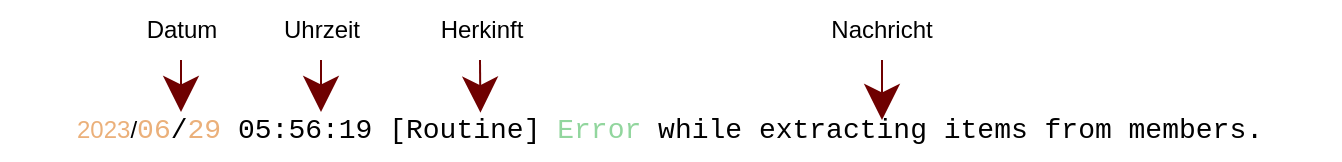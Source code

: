 <mxfile version="21.2.8" type="device">
  <diagram name="Seite-1" id="ECRTKt9pkZ5ElSx2RLRp">
    <mxGraphModel dx="780" dy="504" grid="1" gridSize="10" guides="1" tooltips="1" connect="1" arrows="1" fold="1" page="1" pageScale="1" pageWidth="827" pageHeight="1169" math="0" shadow="0">
      <root>
        <mxCell id="0" />
        <mxCell id="1" parent="0" />
        <mxCell id="tIw_PshHQDe97qKYpNXE-3" value="&lt;font color=&quot;#ebb07a&quot;&gt;2023&lt;/font&gt;/&lt;span style=&quot;font-family: Consolas, &amp;quot;Courier New&amp;quot;, monospace; font-size: 14px; color: rgb(235, 176, 122);&quot;&gt;06&lt;/span&gt;&lt;span style=&quot;font-family: Consolas, &amp;quot;Courier New&amp;quot;, monospace; font-size: 14px;&quot;&gt;/&lt;/span&gt;&lt;span style=&quot;font-family: Consolas, &amp;quot;Courier New&amp;quot;, monospace; font-size: 14px; color: rgb(235, 176, 122);&quot;&gt;29&lt;/span&gt;&lt;span style=&quot;color: rgb(171, 178, 191); font-family: Consolas, &amp;quot;Courier New&amp;quot;, monospace; font-size: 14px;&quot;&gt;&amp;nbsp;&lt;/span&gt;&lt;span style=&quot;font-family: Consolas, &amp;quot;Courier New&amp;quot;, monospace; font-size: 14px;&quot;&gt;05:56:19&lt;/span&gt;&lt;span style=&quot;font-family: Consolas, &amp;quot;Courier New&amp;quot;, monospace; font-size: 14px;&quot;&gt;&amp;nbsp;[Routine]&lt;/span&gt;&lt;span style=&quot;color: rgb(171, 178, 191); font-family: Consolas, &amp;quot;Courier New&amp;quot;, monospace; font-size: 14px;&quot;&gt;&amp;nbsp;&lt;/span&gt;&lt;span style=&quot;font-family: Consolas, &amp;quot;Courier New&amp;quot;, monospace; font-size: 14px; color: rgb(146, 214, 158);&quot;&gt;Error&lt;/span&gt;&lt;span style=&quot;color: rgb(171, 178, 191); font-family: Consolas, &amp;quot;Courier New&amp;quot;, monospace; font-size: 14px;&quot;&gt;&amp;nbsp;&lt;/span&gt;&lt;span style=&quot;font-family: Consolas, &amp;quot;Courier New&amp;quot;, monospace; font-size: 14px;&quot;&gt;while extracting items from members.&lt;/span&gt;" style="text;html=1;strokeColor=none;fillColor=none;align=center;verticalAlign=middle;whiteSpace=wrap;rounded=0;" vertex="1" parent="1">
          <mxGeometry x="79" y="250" width="670" height="30" as="geometry" />
        </mxCell>
        <mxCell id="tIw_PshHQDe97qKYpNXE-4" value="Herkinft" style="text;html=1;strokeColor=none;fillColor=none;align=center;verticalAlign=middle;whiteSpace=wrap;rounded=0;" vertex="1" parent="1">
          <mxGeometry x="290" y="200" width="60" height="30" as="geometry" />
        </mxCell>
        <mxCell id="tIw_PshHQDe97qKYpNXE-6" value="" style="endArrow=classic;html=1;rounded=0;fillColor=#a20025;strokeColor=#6F0000;endSize=15;startSize=10;entryX=0.36;entryY=0.211;entryDx=0;entryDy=0;entryPerimeter=0;exitX=0.5;exitY=1;exitDx=0;exitDy=0;" edge="1" parent="1">
          <mxGeometry width="50" height="50" relative="1" as="geometry">
            <mxPoint x="319" y="230" as="sourcePoint" />
            <mxPoint x="319.2" y="256.33" as="targetPoint" />
          </mxGeometry>
        </mxCell>
        <mxCell id="tIw_PshHQDe97qKYpNXE-8" value="Nachricht" style="text;html=1;strokeColor=none;fillColor=none;align=center;verticalAlign=middle;whiteSpace=wrap;rounded=0;" vertex="1" parent="1">
          <mxGeometry x="490" y="200" width="60" height="30" as="geometry" />
        </mxCell>
        <mxCell id="tIw_PshHQDe97qKYpNXE-9" value="" style="endArrow=classic;html=1;rounded=0;fillColor=#a20025;strokeColor=#6F0000;endSize=15;startSize=10;exitX=0.5;exitY=1;exitDx=0;exitDy=0;" edge="1" parent="1" source="tIw_PshHQDe97qKYpNXE-8">
          <mxGeometry width="50" height="50" relative="1" as="geometry">
            <mxPoint x="530" y="230" as="sourcePoint" />
            <mxPoint x="520" y="260" as="targetPoint" />
          </mxGeometry>
        </mxCell>
        <mxCell id="tIw_PshHQDe97qKYpNXE-11" value="Datum" style="text;html=1;strokeColor=none;fillColor=none;align=center;verticalAlign=middle;whiteSpace=wrap;rounded=0;" vertex="1" parent="1">
          <mxGeometry x="140" y="200" width="60" height="30" as="geometry" />
        </mxCell>
        <mxCell id="tIw_PshHQDe97qKYpNXE-12" value="" style="endArrow=classic;html=1;rounded=0;fillColor=#a20025;strokeColor=#6F0000;endSize=15;startSize=10;entryX=0.36;entryY=0.211;entryDx=0;entryDy=0;entryPerimeter=0;exitX=0.5;exitY=1;exitDx=0;exitDy=0;" edge="1" parent="1">
          <mxGeometry width="50" height="50" relative="1" as="geometry">
            <mxPoint x="169.5" y="230" as="sourcePoint" />
            <mxPoint x="169.5" y="256" as="targetPoint" />
          </mxGeometry>
        </mxCell>
        <mxCell id="tIw_PshHQDe97qKYpNXE-13" value="Uhrzeit" style="text;html=1;strokeColor=none;fillColor=none;align=center;verticalAlign=middle;whiteSpace=wrap;rounded=0;" vertex="1" parent="1">
          <mxGeometry x="210" y="200" width="60" height="30" as="geometry" />
        </mxCell>
        <mxCell id="tIw_PshHQDe97qKYpNXE-15" value="" style="endArrow=classic;html=1;rounded=0;fillColor=#a20025;strokeColor=#6F0000;endSize=15;startSize=10;entryX=0.36;entryY=0.211;entryDx=0;entryDy=0;entryPerimeter=0;exitX=0.5;exitY=1;exitDx=0;exitDy=0;" edge="1" parent="1">
          <mxGeometry width="50" height="50" relative="1" as="geometry">
            <mxPoint x="239.5" y="230" as="sourcePoint" />
            <mxPoint x="239.5" y="256" as="targetPoint" />
          </mxGeometry>
        </mxCell>
      </root>
    </mxGraphModel>
  </diagram>
</mxfile>
